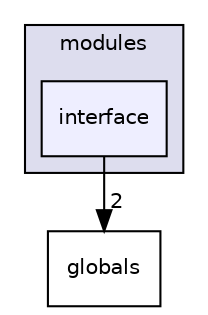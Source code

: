 digraph "modules/interface" {
  compound=true
  node [ fontsize="10", fontname="Helvetica"];
  edge [ labelfontsize="10", labelfontname="Helvetica"];
  subgraph clusterdir_e05d7e2b1ecd646af5bb94391405f3b5 {
    graph [ bgcolor="#ddddee", pencolor="black", label="modules" fontname="Helvetica", fontsize="10", URL="dir_e05d7e2b1ecd646af5bb94391405f3b5.html"]
  dir_43985c429e5ab3d24f982bac2c233900 [shape=box, label="interface", style="filled", fillcolor="#eeeeff", pencolor="black", URL="dir_43985c429e5ab3d24f982bac2c233900.html"];
  }
  dir_6cae25715198b8e785d094ed2704a374 [shape=box label="globals" URL="dir_6cae25715198b8e785d094ed2704a374.html"];
  dir_43985c429e5ab3d24f982bac2c233900->dir_6cae25715198b8e785d094ed2704a374 [headlabel="2", labeldistance=1.5 headhref="dir_000006_000004.html"];
}
